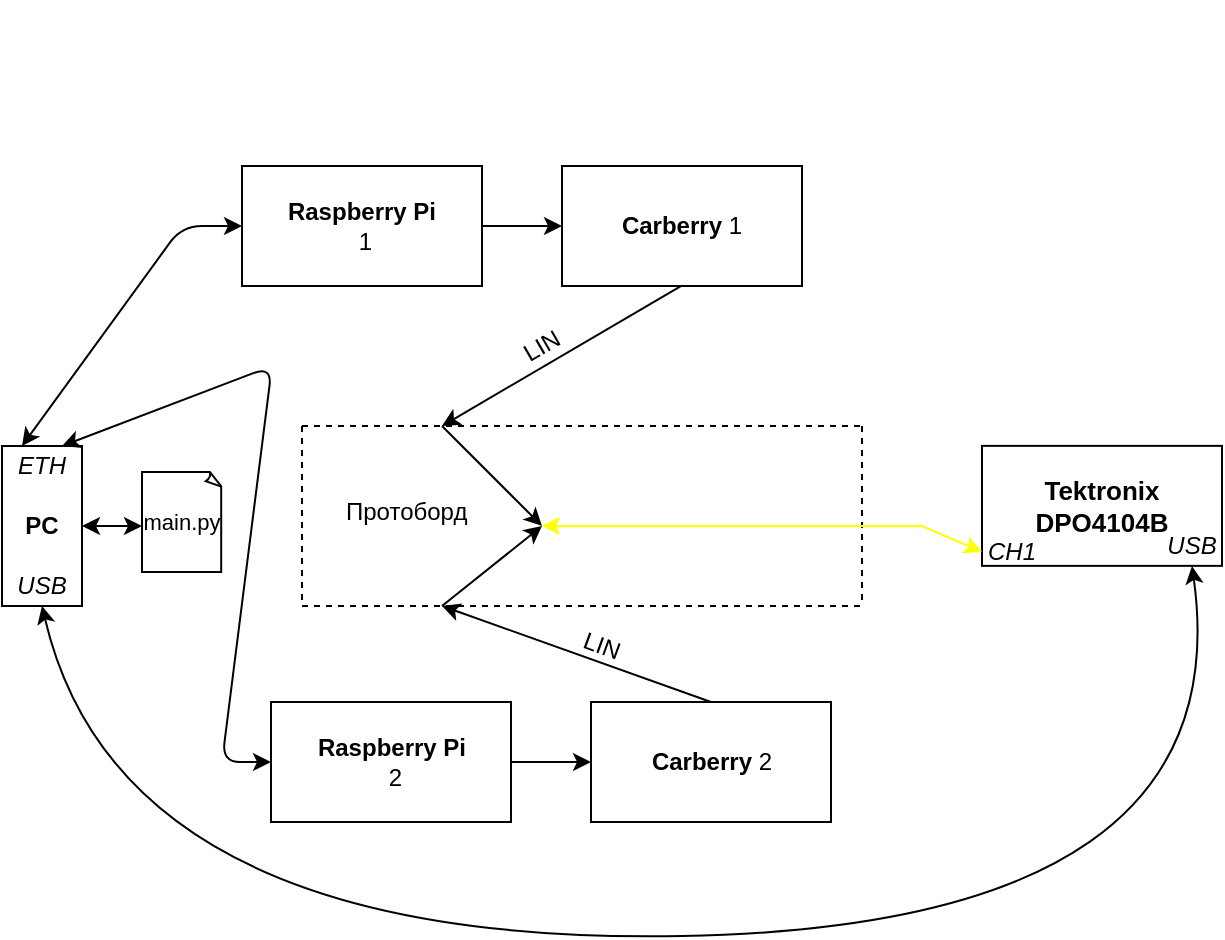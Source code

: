 <mxfile version="10.7.7" type="device"><diagram id="TuwirwjXy_FtZv9AETVX" name="Page-1"><mxGraphModel dx="821" dy="471" grid="1" gridSize="10" guides="1" tooltips="1" connect="1" arrows="1" fold="1" page="1" pageScale="1" pageWidth="850" pageHeight="1100" math="0" shadow="0"><root><mxCell id="0"/><mxCell id="1" parent="0"/><mxCell id="CI1WI5bXjWLFSdsnT_L9-2" value="&lt;b&gt;Carberry&lt;/b&gt; 1" style="rounded=0;whiteSpace=wrap;html=1;" vertex="1" parent="1"><mxGeometry x="290" y="700" width="120" height="60" as="geometry"/></mxCell><mxCell id="CI1WI5bXjWLFSdsnT_L9-4" value="&lt;b&gt;Raspberry Pi&lt;br&gt;&lt;/b&gt;&amp;nbsp;1" style="rounded=0;whiteSpace=wrap;html=1;" vertex="1" parent="1"><mxGeometry x="130" y="700" width="120" height="60" as="geometry"/></mxCell><mxCell id="CI1WI5bXjWLFSdsnT_L9-9" value="" style="endArrow=classic;html=1;" edge="1" parent="1"><mxGeometry width="50" height="50" relative="1" as="geometry"><mxPoint x="550" y="625" as="sourcePoint"/><mxPoint x="550" y="625" as="targetPoint"/></mxGeometry></mxCell><mxCell id="CI1WI5bXjWLFSdsnT_L9-15" value="" style="endArrow=classic;html=1;rounded=0;exitX=0.5;exitY=1;exitDx=0;exitDy=0;" edge="1" parent="1"><mxGeometry width="50" height="50" relative="1" as="geometry"><mxPoint x="349.857" y="759.857" as="sourcePoint"/><mxPoint x="230" y="830" as="targetPoint"/><Array as="points"/></mxGeometry></mxCell><mxCell id="CI1WI5bXjWLFSdsnT_L9-27" value="" style="endArrow=classic;html=1;exitX=1;exitY=0.5;exitDx=0;exitDy=0;" edge="1" parent="1" source="CI1WI5bXjWLFSdsnT_L9-4"><mxGeometry width="50" height="50" relative="1" as="geometry"><mxPoint x="180" y="840" as="sourcePoint"/><mxPoint x="290" y="730" as="targetPoint"/></mxGeometry></mxCell><mxCell id="CI1WI5bXjWLFSdsnT_L9-32" value="" style="endArrow=classic;html=1;rounded=0;" edge="1" parent="1"><mxGeometry width="50" height="50" relative="1" as="geometry"><mxPoint x="230" y="830" as="sourcePoint"/><mxPoint x="280" y="880" as="targetPoint"/><Array as="points"/></mxGeometry></mxCell><mxCell id="CI1WI5bXjWLFSdsnT_L9-36" value="" style="endArrow=none;dashed=1;html=1;" edge="1" parent="1"><mxGeometry width="50" height="50" relative="1" as="geometry"><mxPoint x="160" y="830" as="sourcePoint"/><mxPoint x="440" y="830" as="targetPoint"/></mxGeometry></mxCell><mxCell id="CI1WI5bXjWLFSdsnT_L9-37" value="" style="endArrow=none;dashed=1;html=1;" edge="1" parent="1"><mxGeometry width="50" height="50" relative="1" as="geometry"><mxPoint x="160" y="920" as="sourcePoint"/><mxPoint x="440" y="920" as="targetPoint"/></mxGeometry></mxCell><mxCell id="CI1WI5bXjWLFSdsnT_L9-38" value="" style="endArrow=none;dashed=1;html=1;" edge="1" parent="1"><mxGeometry width="50" height="50" relative="1" as="geometry"><mxPoint x="160" y="830" as="sourcePoint"/><mxPoint x="160" y="920" as="targetPoint"/></mxGeometry></mxCell><mxCell id="CI1WI5bXjWLFSdsnT_L9-40" value="" style="endArrow=none;dashed=1;html=1;" edge="1" parent="1"><mxGeometry width="50" height="50" relative="1" as="geometry"><mxPoint x="440" y="830" as="sourcePoint"/><mxPoint x="440" y="920" as="targetPoint"/></mxGeometry></mxCell><mxCell id="CI1WI5bXjWLFSdsnT_L9-41" value="&lt;font style=&quot;font-size: 13px&quot;&gt;&lt;b&gt;&lt;font style=&quot;font-size: 13px&quot;&gt;Tektronix DPO4104B&lt;/font&gt;&lt;/b&gt;&lt;/font&gt;" style="rounded=0;whiteSpace=wrap;html=1;" vertex="1" parent="1"><mxGeometry x="500" y="839.929" width="120" height="60" as="geometry"/></mxCell><mxCell id="CI1WI5bXjWLFSdsnT_L9-42" value="" style="endArrow=classic;html=1;exitX=0;exitY=0.5;exitDx=0;exitDy=0;strokeColor=#FFFF00;startArrow=classic;startFill=1;rounded=0;" edge="1" parent="1" source="CI1WI5bXjWLFSdsnT_L9-45"><mxGeometry width="50" height="50" relative="1" as="geometry"><mxPoint x="90" y="1080" as="sourcePoint"/><mxPoint x="280" y="880" as="targetPoint"/><Array as="points"><mxPoint x="470" y="880"/><mxPoint x="450" y="880"/></Array></mxGeometry></mxCell><mxCell id="CI1WI5bXjWLFSdsnT_L9-45" value="&lt;div align=&quot;left&quot;&gt;&lt;i&gt;CH1&lt;/i&gt;&lt;/div&gt;" style="text;html=1;strokeColor=none;fillColor=none;align=center;verticalAlign=middle;whiteSpace=wrap;rounded=0;rotation=0;" vertex="1" parent="1"><mxGeometry x="500" y="883" width="30" height="20" as="geometry"/></mxCell><mxCell id="CI1WI5bXjWLFSdsnT_L9-49" value="Протоборд" style="text;html=1;resizable=0;points=[];autosize=1;align=left;verticalAlign=top;spacingTop=-4;" vertex="1" parent="1"><mxGeometry x="180" y="863" width="80" height="20" as="geometry"/></mxCell><mxCell id="CI1WI5bXjWLFSdsnT_L9-50" value="&lt;b&gt;PC&lt;/b&gt;" style="rounded=0;whiteSpace=wrap;html=1;rotation=0;" vertex="1" parent="1"><mxGeometry x="10" y="840" width="40" height="80" as="geometry"/></mxCell><mxCell id="CI1WI5bXjWLFSdsnT_L9-51" value="&lt;div align=&quot;left&quot;&gt;&lt;i&gt;USB&lt;/i&gt;&lt;/div&gt;" style="text;html=1;strokeColor=none;fillColor=none;align=center;verticalAlign=middle;whiteSpace=wrap;rounded=0;rotation=0;" vertex="1" parent="1"><mxGeometry x="590" y="880" width="30" height="20" as="geometry"/></mxCell><mxCell id="CI1WI5bXjWLFSdsnT_L9-52" value="" style="endArrow=classic;startArrow=classic;html=1;strokeColor=#000000;entryX=0.5;entryY=1;entryDx=0;entryDy=0;exitX=0.5;exitY=1;exitDx=0;exitDy=0;curved=1;" edge="1" parent="1" source="CI1WI5bXjWLFSdsnT_L9-50" target="CI1WI5bXjWLFSdsnT_L9-51"><mxGeometry width="50" height="50" relative="1" as="geometry"><mxPoint x="80" y="1100" as="sourcePoint"/><mxPoint x="130" y="1050" as="targetPoint"/><Array as="points"><mxPoint x="70" y="1090"/><mxPoint x="630" y="1080"/></Array></mxGeometry></mxCell><mxCell id="CI1WI5bXjWLFSdsnT_L9-55" value="&lt;i&gt;USB&lt;/i&gt;" style="text;html=1;strokeColor=none;fillColor=none;align=center;verticalAlign=middle;whiteSpace=wrap;rounded=0;" vertex="1" parent="1"><mxGeometry x="10" y="900" width="40" height="20" as="geometry"/></mxCell><mxCell id="CI1WI5bXjWLFSdsnT_L9-56" value="&lt;font style=&quot;font-size: 11px&quot;&gt;main.py&lt;/font&gt;" style="whiteSpace=wrap;html=1;shape=mxgraph.basic.document" vertex="1" parent="1"><mxGeometry x="80" y="853" width="40" height="50" as="geometry"/></mxCell><mxCell id="CI1WI5bXjWLFSdsnT_L9-58" value="" style="endArrow=classic;startArrow=classic;html=1;strokeColor=#000000;exitX=1;exitY=0.5;exitDx=0;exitDy=0;" edge="1" parent="1" source="CI1WI5bXjWLFSdsnT_L9-50"><mxGeometry width="50" height="50" relative="1" as="geometry"><mxPoint x="40" y="1070" as="sourcePoint"/><mxPoint x="80" y="880" as="targetPoint"/></mxGeometry></mxCell><mxCell id="CI1WI5bXjWLFSdsnT_L9-59" value="" style="endArrow=classic;startArrow=classic;html=1;strokeColor=#000000;entryX=0;entryY=0.5;entryDx=0;entryDy=0;exitX=0.25;exitY=0;exitDx=0;exitDy=0;" edge="1" parent="1" source="CI1WI5bXjWLFSdsnT_L9-50" target="CI1WI5bXjWLFSdsnT_L9-4"><mxGeometry width="50" height="50" relative="1" as="geometry"><mxPoint x="110.143" y="840.286" as="sourcePoint"/><mxPoint x="110.143" y="810" as="targetPoint"/><Array as="points"><mxPoint x="100" y="730"/></Array></mxGeometry></mxCell><mxCell id="CI1WI5bXjWLFSdsnT_L9-63" value="&lt;b&gt;Carberry&lt;/b&gt; 2" style="rounded=0;whiteSpace=wrap;html=1;" vertex="1" parent="1"><mxGeometry x="304.5" y="968" width="120" height="60" as="geometry"/></mxCell><mxCell id="CI1WI5bXjWLFSdsnT_L9-64" value="&lt;b&gt;Raspberry Pi&lt;br&gt;&lt;/b&gt;&amp;nbsp;2" style="rounded=0;whiteSpace=wrap;html=1;" vertex="1" parent="1"><mxGeometry x="144.5" y="968" width="120" height="60" as="geometry"/></mxCell><mxCell id="CI1WI5bXjWLFSdsnT_L9-66" value="" style="endArrow=classic;html=1;exitX=1;exitY=0.5;exitDx=0;exitDy=0;entryX=0;entryY=0.5;entryDx=0;entryDy=0;" edge="1" parent="1" source="CI1WI5bXjWLFSdsnT_L9-64" target="CI1WI5bXjWLFSdsnT_L9-63"><mxGeometry width="50" height="50" relative="1" as="geometry"><mxPoint x="194.5" y="1108" as="sourcePoint"/><mxPoint x="244.5" y="1058" as="targetPoint"/></mxGeometry></mxCell><mxCell id="CI1WI5bXjWLFSdsnT_L9-67" value="" style="endArrow=classic;startArrow=classic;html=1;strokeColor=#000000;exitX=0.75;exitY=0;exitDx=0;exitDy=0;entryX=0;entryY=0.5;entryDx=0;entryDy=0;" edge="1" parent="1" source="CI1WI5bXjWLFSdsnT_L9-50" target="CI1WI5bXjWLFSdsnT_L9-64"><mxGeometry width="50" height="50" relative="1" as="geometry"><mxPoint x="59.857" y="865.286" as="sourcePoint"/><mxPoint x="110" y="1050" as="targetPoint"/><Array as="points"><mxPoint x="145" y="800"/><mxPoint x="120" y="998"/></Array></mxGeometry></mxCell><mxCell id="CI1WI5bXjWLFSdsnT_L9-68" value="LIN" style="text;html=1;strokeColor=none;fillColor=none;align=center;verticalAlign=middle;whiteSpace=wrap;rounded=0;rotation=20;" vertex="1" parent="1"><mxGeometry x="290" y="930" width="40" height="20" as="geometry"/></mxCell><mxCell id="CI1WI5bXjWLFSdsnT_L9-69" value="" style="endArrow=classic;html=1;rounded=0;exitX=0.5;exitY=0;exitDx=0;exitDy=0;" edge="1" parent="1" source="CI1WI5bXjWLFSdsnT_L9-63"><mxGeometry width="50" height="50" relative="1" as="geometry"><mxPoint x="359.857" y="769.857" as="sourcePoint"/><mxPoint x="230" y="920" as="targetPoint"/><Array as="points"/></mxGeometry></mxCell><mxCell id="CI1WI5bXjWLFSdsnT_L9-70" value="" style="endArrow=classic;html=1;rounded=0;" edge="1" parent="1"><mxGeometry width="50" height="50" relative="1" as="geometry"><mxPoint x="230" y="920" as="sourcePoint"/><mxPoint x="280" y="880" as="targetPoint"/><Array as="points"/></mxGeometry></mxCell><mxCell id="CI1WI5bXjWLFSdsnT_L9-71" value="LIN" style="text;html=1;strokeColor=none;fillColor=none;align=center;verticalAlign=middle;whiteSpace=wrap;rounded=0;rotation=-30;" vertex="1" parent="1"><mxGeometry x="260" y="780" width="40" height="20" as="geometry"/></mxCell><mxCell id="CI1WI5bXjWLFSdsnT_L9-72" value="&lt;i&gt;ETH&lt;/i&gt;" style="text;html=1;strokeColor=none;fillColor=none;align=center;verticalAlign=middle;whiteSpace=wrap;rounded=0;" vertex="1" parent="1"><mxGeometry x="10" y="840" width="40" height="20" as="geometry"/></mxCell></root></mxGraphModel></diagram></mxfile>